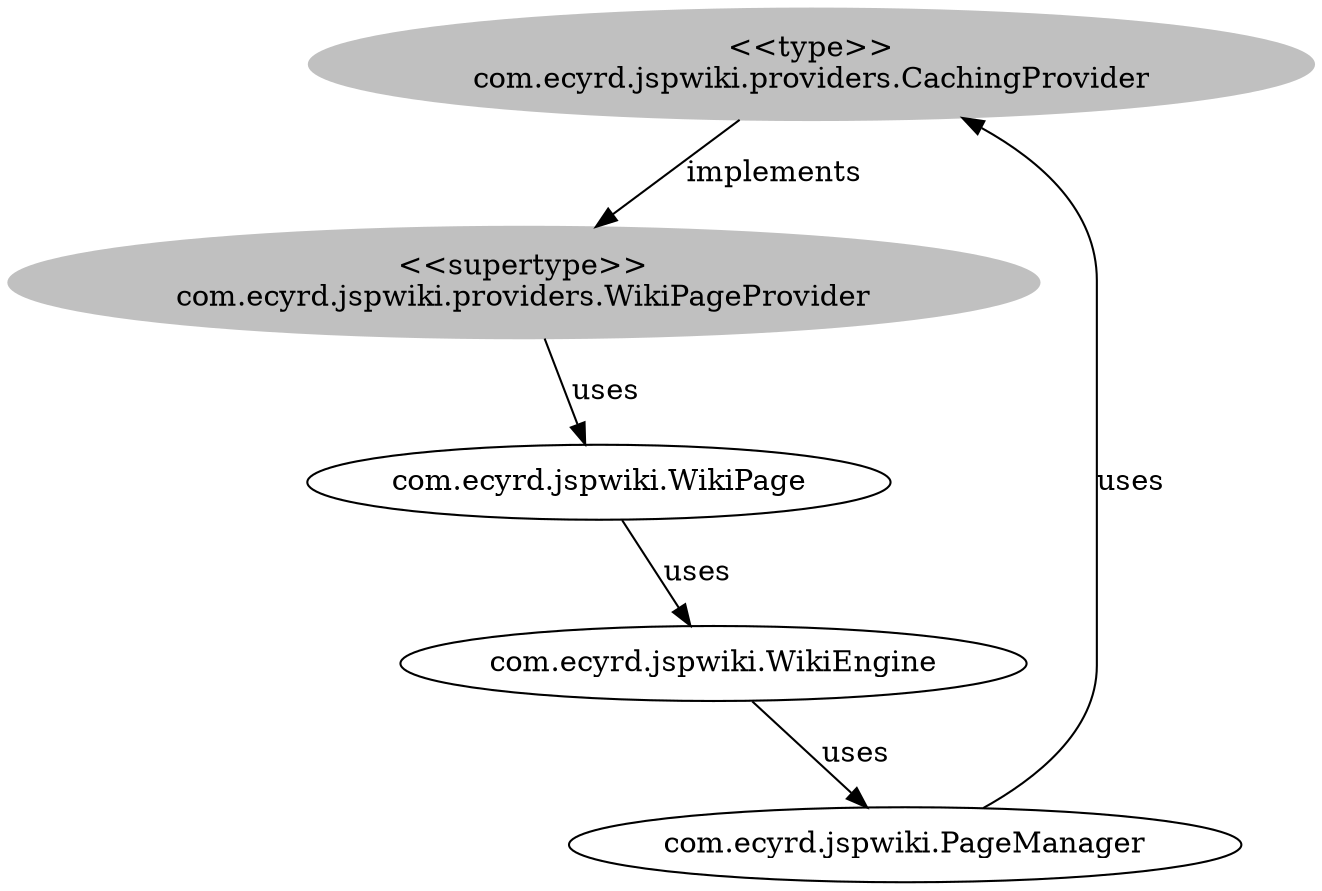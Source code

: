 digraph stk {
	com_ecyrd_jspwiki_providers_CachingProvider [label="<<type>>
com.ecyrd.jspwiki.providers.CachingProvider",style=filled,color="grey"];
	com_ecyrd_jspwiki_providers_WikiPageProvider [label="<<supertype>>
com.ecyrd.jspwiki.providers.WikiPageProvider",style=filled,color="grey"];
	com_ecyrd_jspwiki_WikiEngine [label="com.ecyrd.jspwiki.WikiEngine"];
	com_ecyrd_jspwiki_PageManager [label="com.ecyrd.jspwiki.PageManager"];
	com_ecyrd_jspwiki_WikiPage [label="com.ecyrd.jspwiki.WikiPage"];
	com_ecyrd_jspwiki_providers_CachingProvider -> com_ecyrd_jspwiki_providers_WikiPageProvider [label=implements];
	com_ecyrd_jspwiki_providers_WikiPageProvider -> com_ecyrd_jspwiki_WikiPage [label=uses];
	com_ecyrd_jspwiki_WikiPage -> com_ecyrd_jspwiki_WikiEngine [label=uses];
	com_ecyrd_jspwiki_WikiEngine -> com_ecyrd_jspwiki_PageManager [label=uses];
	com_ecyrd_jspwiki_PageManager -> com_ecyrd_jspwiki_providers_CachingProvider [label=uses];
}
